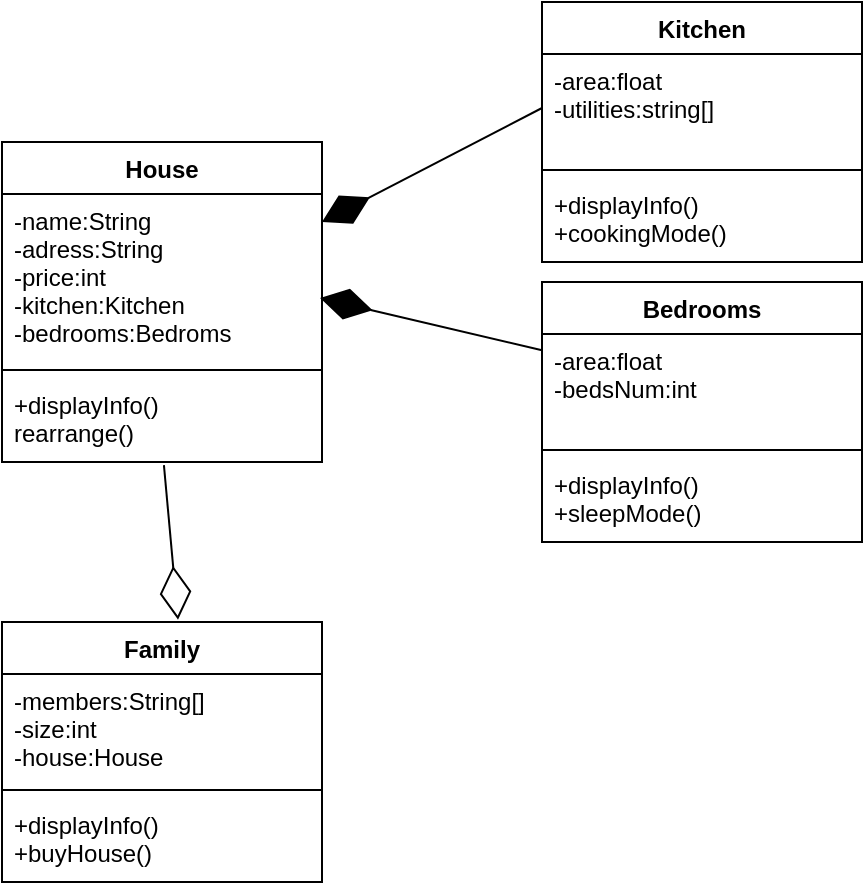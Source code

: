 <mxfile version="15.8.6" type="device"><diagram id="a3R20ftnlwkEek0EEHl0" name="Page-1"><mxGraphModel dx="1662" dy="762" grid="1" gridSize="10" guides="1" tooltips="1" connect="1" arrows="1" fold="1" page="1" pageScale="1" pageWidth="827" pageHeight="1169" math="0" shadow="0"><root><mxCell id="0"/><mxCell id="1" parent="0"/><mxCell id="xGk8_NBWhJuzvF-F4VWw-1" value="House" style="swimlane;fontStyle=1;align=center;verticalAlign=top;childLayout=stackLayout;horizontal=1;startSize=26;horizontalStack=0;resizeParent=1;resizeParentMax=0;resizeLast=0;collapsible=1;marginBottom=0;" vertex="1" parent="1"><mxGeometry x="110" y="90" width="160" height="160" as="geometry"/></mxCell><mxCell id="xGk8_NBWhJuzvF-F4VWw-2" value="-name:String&#10;-adress:String&#10;-price:int&#10;-kitchen:Kitchen&#10;-bedrooms:Bedroms" style="text;strokeColor=none;fillColor=none;align=left;verticalAlign=top;spacingLeft=4;spacingRight=4;overflow=hidden;rotatable=0;points=[[0,0.5],[1,0.5]];portConstraint=eastwest;" vertex="1" parent="xGk8_NBWhJuzvF-F4VWw-1"><mxGeometry y="26" width="160" height="84" as="geometry"/></mxCell><mxCell id="xGk8_NBWhJuzvF-F4VWw-3" value="" style="line;strokeWidth=1;fillColor=none;align=left;verticalAlign=middle;spacingTop=-1;spacingLeft=3;spacingRight=3;rotatable=0;labelPosition=right;points=[];portConstraint=eastwest;" vertex="1" parent="xGk8_NBWhJuzvF-F4VWw-1"><mxGeometry y="110" width="160" height="8" as="geometry"/></mxCell><mxCell id="xGk8_NBWhJuzvF-F4VWw-4" value="+displayInfo()&#10;rearrange()" style="text;strokeColor=none;fillColor=none;align=left;verticalAlign=top;spacingLeft=4;spacingRight=4;overflow=hidden;rotatable=0;points=[[0,0.5],[1,0.5]];portConstraint=eastwest;" vertex="1" parent="xGk8_NBWhJuzvF-F4VWw-1"><mxGeometry y="118" width="160" height="42" as="geometry"/></mxCell><mxCell id="xGk8_NBWhJuzvF-F4VWw-5" value="Kitchen" style="swimlane;fontStyle=1;align=center;verticalAlign=top;childLayout=stackLayout;horizontal=1;startSize=26;horizontalStack=0;resizeParent=1;resizeParentMax=0;resizeLast=0;collapsible=1;marginBottom=0;" vertex="1" parent="1"><mxGeometry x="380" y="20" width="160" height="130" as="geometry"/></mxCell><mxCell id="xGk8_NBWhJuzvF-F4VWw-6" value="-area:float&#10;-utilities:string[]" style="text;strokeColor=none;fillColor=none;align=left;verticalAlign=top;spacingLeft=4;spacingRight=4;overflow=hidden;rotatable=0;points=[[0,0.5],[1,0.5]];portConstraint=eastwest;" vertex="1" parent="xGk8_NBWhJuzvF-F4VWw-5"><mxGeometry y="26" width="160" height="54" as="geometry"/></mxCell><mxCell id="xGk8_NBWhJuzvF-F4VWw-7" value="" style="line;strokeWidth=1;fillColor=none;align=left;verticalAlign=middle;spacingTop=-1;spacingLeft=3;spacingRight=3;rotatable=0;labelPosition=right;points=[];portConstraint=eastwest;" vertex="1" parent="xGk8_NBWhJuzvF-F4VWw-5"><mxGeometry y="80" width="160" height="8" as="geometry"/></mxCell><mxCell id="xGk8_NBWhJuzvF-F4VWw-8" value="+displayInfo()&#10;+cookingMode()" style="text;strokeColor=none;fillColor=none;align=left;verticalAlign=top;spacingLeft=4;spacingRight=4;overflow=hidden;rotatable=0;points=[[0,0.5],[1,0.5]];portConstraint=eastwest;" vertex="1" parent="xGk8_NBWhJuzvF-F4VWw-5"><mxGeometry y="88" width="160" height="42" as="geometry"/></mxCell><mxCell id="xGk8_NBWhJuzvF-F4VWw-9" value="Bedrooms" style="swimlane;fontStyle=1;align=center;verticalAlign=top;childLayout=stackLayout;horizontal=1;startSize=26;horizontalStack=0;resizeParent=1;resizeParentMax=0;resizeLast=0;collapsible=1;marginBottom=0;" vertex="1" parent="1"><mxGeometry x="380" y="160" width="160" height="130" as="geometry"/></mxCell><mxCell id="xGk8_NBWhJuzvF-F4VWw-10" value="-area:float&#10;-bedsNum:int" style="text;strokeColor=none;fillColor=none;align=left;verticalAlign=top;spacingLeft=4;spacingRight=4;overflow=hidden;rotatable=0;points=[[0,0.5],[1,0.5]];portConstraint=eastwest;" vertex="1" parent="xGk8_NBWhJuzvF-F4VWw-9"><mxGeometry y="26" width="160" height="54" as="geometry"/></mxCell><mxCell id="xGk8_NBWhJuzvF-F4VWw-11" value="" style="line;strokeWidth=1;fillColor=none;align=left;verticalAlign=middle;spacingTop=-1;spacingLeft=3;spacingRight=3;rotatable=0;labelPosition=right;points=[];portConstraint=eastwest;" vertex="1" parent="xGk8_NBWhJuzvF-F4VWw-9"><mxGeometry y="80" width="160" height="8" as="geometry"/></mxCell><mxCell id="xGk8_NBWhJuzvF-F4VWw-12" value="+displayInfo()&#10;+sleepMode()" style="text;strokeColor=none;fillColor=none;align=left;verticalAlign=top;spacingLeft=4;spacingRight=4;overflow=hidden;rotatable=0;points=[[0,0.5],[1,0.5]];portConstraint=eastwest;" vertex="1" parent="xGk8_NBWhJuzvF-F4VWw-9"><mxGeometry y="88" width="160" height="42" as="geometry"/></mxCell><mxCell id="xGk8_NBWhJuzvF-F4VWw-13" value="Family" style="swimlane;fontStyle=1;align=center;verticalAlign=top;childLayout=stackLayout;horizontal=1;startSize=26;horizontalStack=0;resizeParent=1;resizeParentMax=0;resizeLast=0;collapsible=1;marginBottom=0;" vertex="1" parent="1"><mxGeometry x="110" y="330" width="160" height="130" as="geometry"/></mxCell><mxCell id="xGk8_NBWhJuzvF-F4VWw-14" value="-members:String[]&#10;-size:int&#10;-house:House" style="text;strokeColor=none;fillColor=none;align=left;verticalAlign=top;spacingLeft=4;spacingRight=4;overflow=hidden;rotatable=0;points=[[0,0.5],[1,0.5]];portConstraint=eastwest;" vertex="1" parent="xGk8_NBWhJuzvF-F4VWw-13"><mxGeometry y="26" width="160" height="54" as="geometry"/></mxCell><mxCell id="xGk8_NBWhJuzvF-F4VWw-15" value="" style="line;strokeWidth=1;fillColor=none;align=left;verticalAlign=middle;spacingTop=-1;spacingLeft=3;spacingRight=3;rotatable=0;labelPosition=right;points=[];portConstraint=eastwest;" vertex="1" parent="xGk8_NBWhJuzvF-F4VWw-13"><mxGeometry y="80" width="160" height="8" as="geometry"/></mxCell><mxCell id="xGk8_NBWhJuzvF-F4VWw-16" value="+displayInfo()&#10;+buyHouse()" style="text;strokeColor=none;fillColor=none;align=left;verticalAlign=top;spacingLeft=4;spacingRight=4;overflow=hidden;rotatable=0;points=[[0,0.5],[1,0.5]];portConstraint=eastwest;" vertex="1" parent="xGk8_NBWhJuzvF-F4VWw-13"><mxGeometry y="88" width="160" height="42" as="geometry"/></mxCell><mxCell id="xGk8_NBWhJuzvF-F4VWw-17" value="" style="endArrow=diamondThin;endFill=1;endSize=24;html=1;rounded=0;entryX=1;entryY=0.167;entryDx=0;entryDy=0;entryPerimeter=0;exitX=0;exitY=0.5;exitDx=0;exitDy=0;" edge="1" parent="1" source="xGk8_NBWhJuzvF-F4VWw-6" target="xGk8_NBWhJuzvF-F4VWw-2"><mxGeometry width="160" relative="1" as="geometry"><mxPoint x="330" y="390" as="sourcePoint"/><mxPoint x="490" y="390" as="targetPoint"/></mxGeometry></mxCell><mxCell id="xGk8_NBWhJuzvF-F4VWw-18" value="" style="endArrow=diamondThin;endFill=1;endSize=24;html=1;rounded=0;entryX=0.994;entryY=0.619;entryDx=0;entryDy=0;entryPerimeter=0;" edge="1" parent="1" source="xGk8_NBWhJuzvF-F4VWw-10" target="xGk8_NBWhJuzvF-F4VWw-2"><mxGeometry width="160" relative="1" as="geometry"><mxPoint x="378" y="200" as="sourcePoint"/><mxPoint x="270" y="180" as="targetPoint"/></mxGeometry></mxCell><mxCell id="xGk8_NBWhJuzvF-F4VWw-19" value="" style="endArrow=diamondThin;endFill=0;endSize=24;html=1;rounded=0;entryX=0.55;entryY=-0.009;entryDx=0;entryDy=0;entryPerimeter=0;exitX=0.506;exitY=1.038;exitDx=0;exitDy=0;exitPerimeter=0;" edge="1" parent="1" source="xGk8_NBWhJuzvF-F4VWw-4" target="xGk8_NBWhJuzvF-F4VWw-13"><mxGeometry width="160" relative="1" as="geometry"><mxPoint x="110" y="290" as="sourcePoint"/><mxPoint x="270" y="290" as="targetPoint"/></mxGeometry></mxCell></root></mxGraphModel></diagram></mxfile>